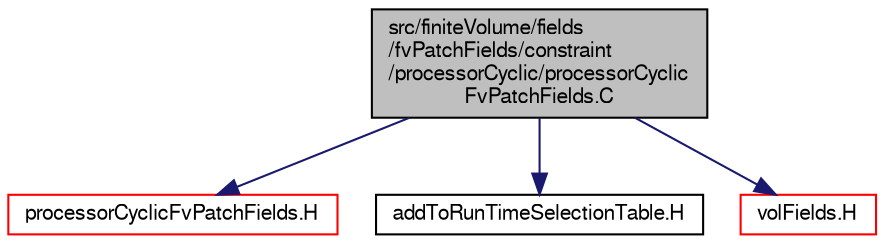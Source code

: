 digraph "src/finiteVolume/fields/fvPatchFields/constraint/processorCyclic/processorCyclicFvPatchFields.C"
{
  bgcolor="transparent";
  edge [fontname="FreeSans",fontsize="10",labelfontname="FreeSans",labelfontsize="10"];
  node [fontname="FreeSans",fontsize="10",shape=record];
  Node0 [label="src/finiteVolume/fields\l/fvPatchFields/constraint\l/processorCyclic/processorCyclic\lFvPatchFields.C",height=0.2,width=0.4,color="black", fillcolor="grey75", style="filled", fontcolor="black"];
  Node0 -> Node1 [color="midnightblue",fontsize="10",style="solid",fontname="FreeSans"];
  Node1 [label="processorCyclicFvPatchFields.H",height=0.2,width=0.4,color="red",URL="$a01703.html"];
  Node0 -> Node264 [color="midnightblue",fontsize="10",style="solid",fontname="FreeSans"];
  Node264 [label="addToRunTimeSelectionTable.H",height=0.2,width=0.4,color="black",URL="$a09263.html",tooltip="Macros for easy insertion into run-time selection tables. "];
  Node0 -> Node265 [color="midnightblue",fontsize="10",style="solid",fontname="FreeSans"];
  Node265 [label="volFields.H",height=0.2,width=0.4,color="red",URL="$a02750.html"];
}
